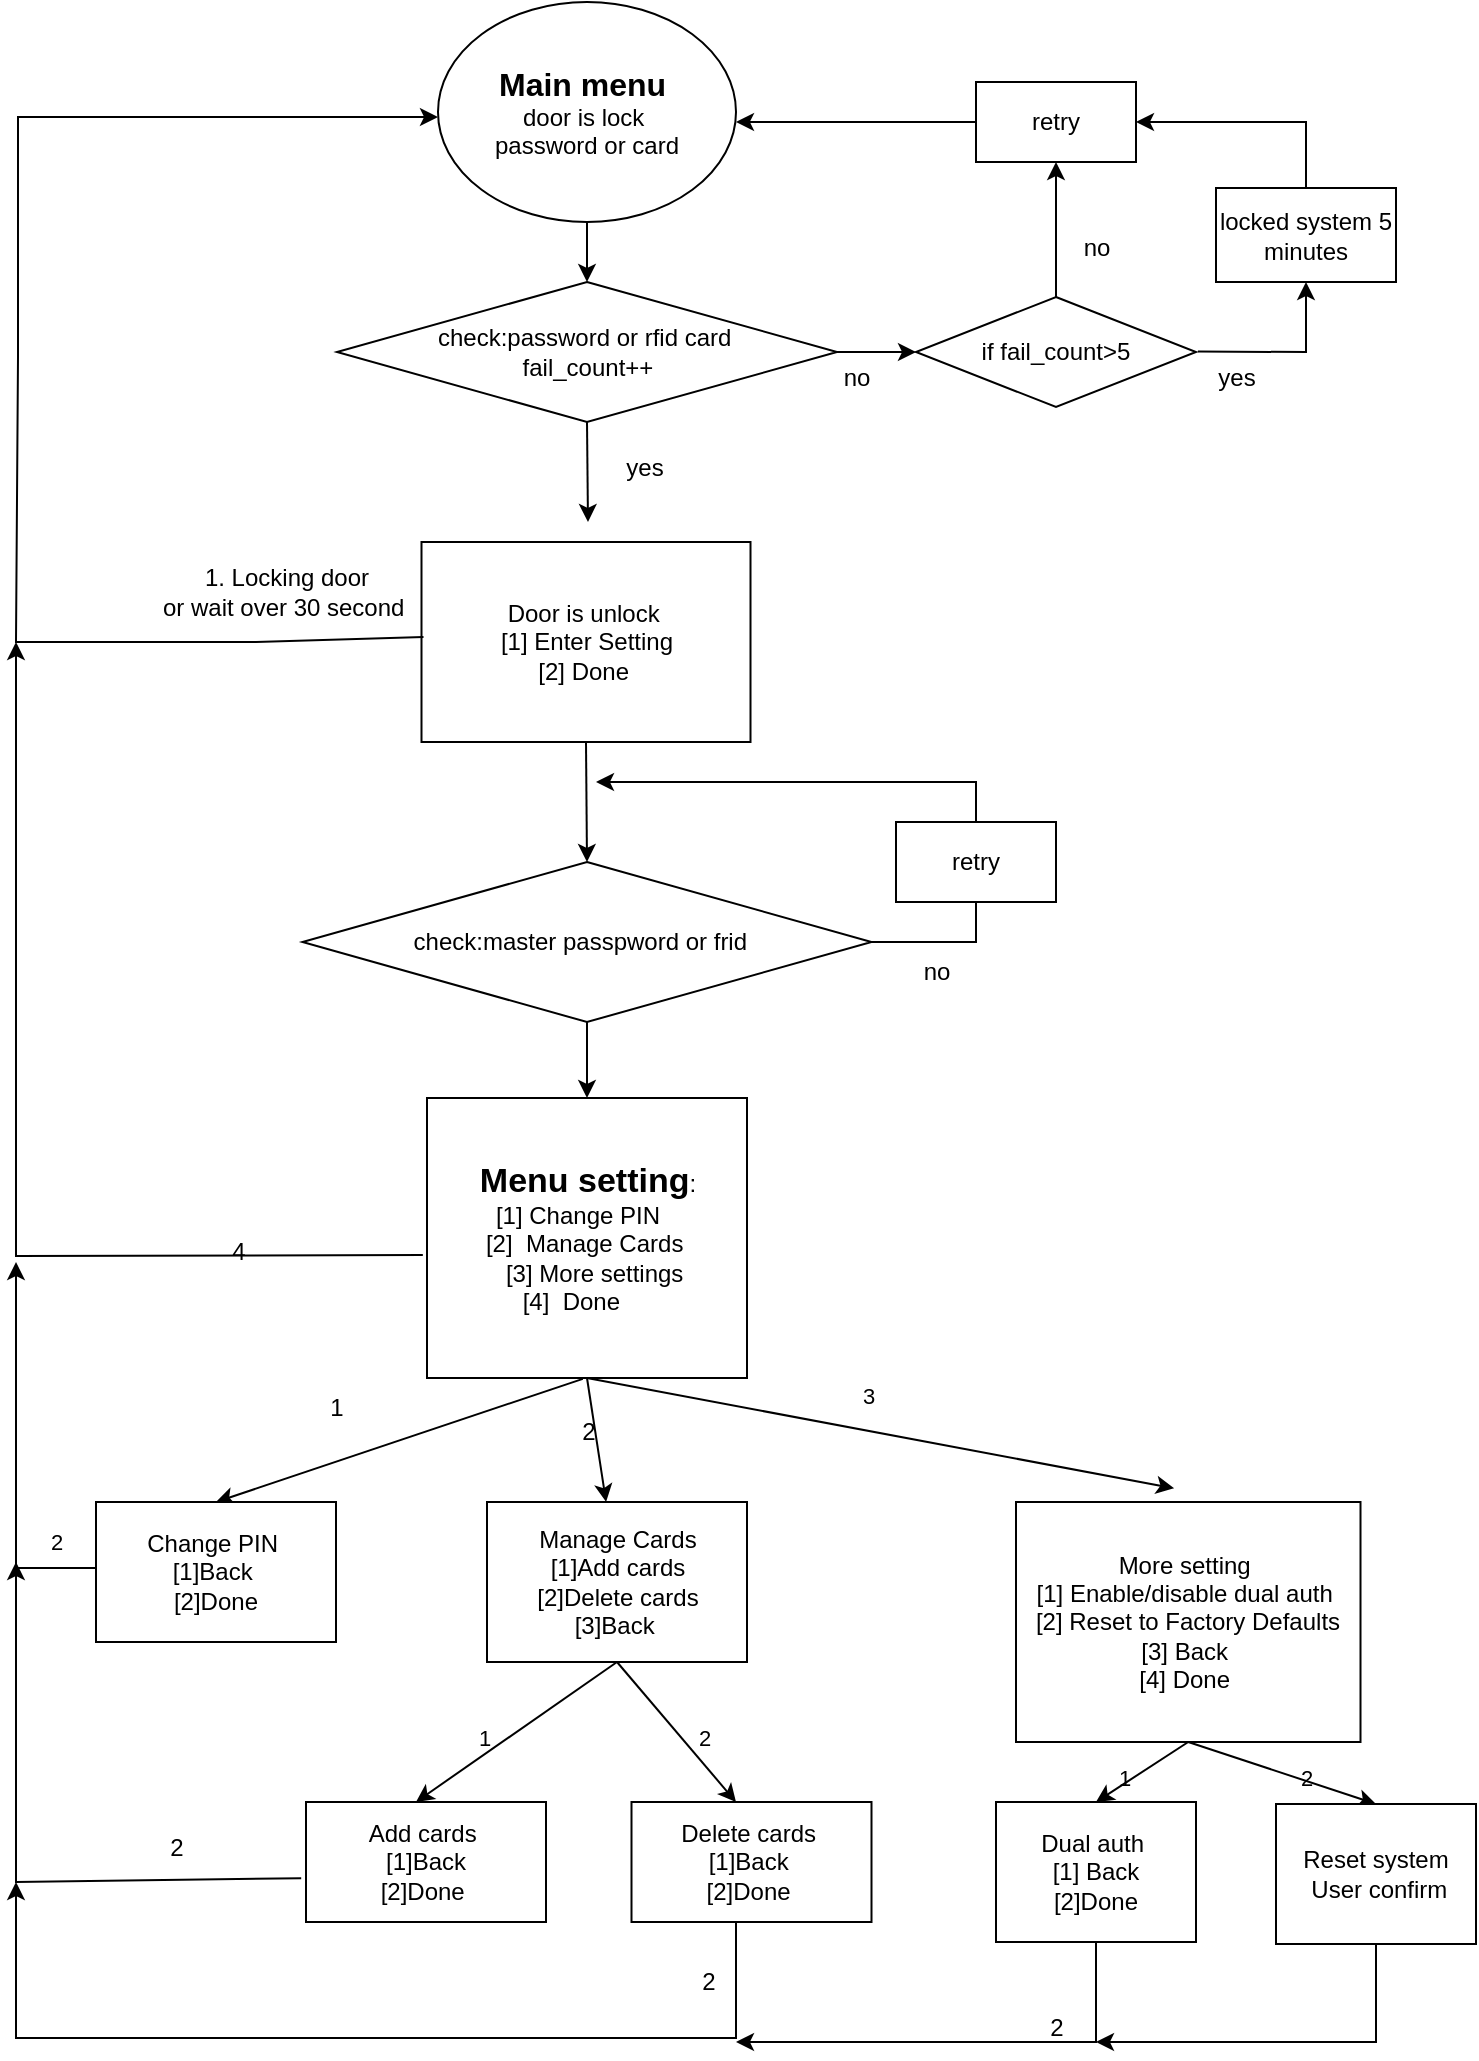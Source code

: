 <mxfile version="27.1.6">
  <diagram name="Page-1" id="gDBkePVNHY7PZ-UuN002">
    <mxGraphModel dx="1085" dy="934" grid="1" gridSize="10" guides="1" tooltips="1" connect="1" arrows="1" fold="1" page="1" pageScale="1" pageWidth="827" pageHeight="1169" math="0" shadow="0">
      <root>
        <mxCell id="0" />
        <mxCell id="1" parent="0" />
        <mxCell id="9kXvz84i0a--ftJrGxLi-2" value="&lt;font style=&quot;font-size: 16px;&quot;&gt;&lt;b&gt;Main menu&amp;nbsp;&lt;/b&gt;&lt;/font&gt;&lt;div&gt;door is lock&amp;nbsp;&lt;/div&gt;&lt;div&gt;password or card&lt;/div&gt;" style="ellipse;whiteSpace=wrap;html=1;" parent="1" vertex="1">
          <mxGeometry x="291" y="60" width="149" height="110" as="geometry" />
        </mxCell>
        <mxCell id="9kXvz84i0a--ftJrGxLi-3" value="check:password or rfid card&amp;nbsp;&lt;div&gt;fail_count++&lt;/div&gt;" style="rhombus;whiteSpace=wrap;html=1;" parent="1" vertex="1">
          <mxGeometry x="240.5" y="200" width="250" height="70" as="geometry" />
        </mxCell>
        <mxCell id="9kXvz84i0a--ftJrGxLi-5" value="&lt;div&gt;Door is unlock&lt;span style=&quot;background-color: transparent; color: light-dark(rgb(0, 0, 0), rgb(255, 255, 255));&quot;&gt;&amp;nbsp;&lt;/span&gt;&lt;/div&gt;&lt;div&gt;&lt;span style=&quot;background-color: transparent; color: light-dark(rgb(0, 0, 0), rgb(255, 255, 255));&quot;&gt;[1] Enter Setting&lt;/span&gt;&lt;/div&gt;&lt;div&gt;[2] Done&amp;nbsp;&lt;/div&gt;" style="rounded=0;whiteSpace=wrap;html=1;" parent="1" vertex="1">
          <mxGeometry x="282.75" y="330" width="164.5" height="100" as="geometry" />
        </mxCell>
        <mxCell id="9kXvz84i0a--ftJrGxLi-7" style="edgeStyle=orthogonalEdgeStyle;rounded=0;orthogonalLoop=1;jettySize=auto;html=1;exitX=0.5;exitY=1;exitDx=0;exitDy=0;" parent="1" source="9kXvz84i0a--ftJrGxLi-3" target="9kXvz84i0a--ftJrGxLi-3" edge="1">
          <mxGeometry relative="1" as="geometry" />
        </mxCell>
        <mxCell id="9kXvz84i0a--ftJrGxLi-8" value="" style="endArrow=classic;html=1;rounded=0;exitX=0.5;exitY=1;exitDx=0;exitDy=0;" parent="1" source="9kXvz84i0a--ftJrGxLi-2" target="9kXvz84i0a--ftJrGxLi-3" edge="1">
          <mxGeometry width="50" height="50" relative="1" as="geometry">
            <mxPoint x="370" y="190" as="sourcePoint" />
            <mxPoint x="425.5" y="150" as="targetPoint" />
          </mxGeometry>
        </mxCell>
        <mxCell id="9kXvz84i0a--ftJrGxLi-9" value="" style="endArrow=classic;html=1;rounded=0;exitX=0.5;exitY=1;exitDx=0;exitDy=0;" parent="1" source="9kXvz84i0a--ftJrGxLi-3" edge="1">
          <mxGeometry width="50" height="50" relative="1" as="geometry">
            <mxPoint x="420" y="350" as="sourcePoint" />
            <mxPoint x="366" y="320" as="targetPoint" />
          </mxGeometry>
        </mxCell>
        <mxCell id="9kXvz84i0a--ftJrGxLi-10" value="yes" style="text;html=1;align=center;verticalAlign=middle;resizable=0;points=[];autosize=1;strokeColor=none;fillColor=none;" parent="1" vertex="1">
          <mxGeometry x="374" y="278" width="40" height="30" as="geometry" />
        </mxCell>
        <mxCell id="9kXvz84i0a--ftJrGxLi-12" value="no" style="text;html=1;align=center;verticalAlign=middle;resizable=0;points=[];autosize=1;strokeColor=none;fillColor=none;" parent="1" vertex="1">
          <mxGeometry x="480" y="232.5" width="40" height="30" as="geometry" />
        </mxCell>
        <mxCell id="9kXvz84i0a--ftJrGxLi-14" value="" style="endArrow=classic;html=1;rounded=0;exitX=0.5;exitY=1;exitDx=0;exitDy=0;entryX=0.5;entryY=0;entryDx=0;entryDy=0;" parent="1" source="9kXvz84i0a--ftJrGxLi-5" target="9kXvz84i0a--ftJrGxLi-21" edge="1">
          <mxGeometry width="50" height="50" relative="1" as="geometry">
            <mxPoint x="369" y="410" as="sourcePoint" />
            <mxPoint x="366" y="450" as="targetPoint" />
          </mxGeometry>
        </mxCell>
        <mxCell id="9kXvz84i0a--ftJrGxLi-15" value="" style="endArrow=classic;html=1;rounded=0;exitX=0;exitY=0.5;exitDx=0;exitDy=0;" parent="1" edge="1">
          <mxGeometry width="50" height="50" relative="1" as="geometry">
            <mxPoint x="283.75" y="377.5" as="sourcePoint" />
            <mxPoint x="291" y="117.5" as="targetPoint" />
            <Array as="points">
              <mxPoint x="200" y="380" />
              <mxPoint x="80" y="380" />
              <mxPoint x="81" y="237.5" />
              <mxPoint x="81" y="117.5" />
            </Array>
          </mxGeometry>
        </mxCell>
        <mxCell id="9kXvz84i0a--ftJrGxLi-16" value="1. Locking door&lt;div&gt;or wait over 30 second&amp;nbsp;&lt;/div&gt;" style="text;html=1;align=center;verticalAlign=middle;resizable=0;points=[];autosize=1;strokeColor=none;fillColor=none;" parent="1" vertex="1">
          <mxGeometry x="140" y="335" width="150" height="40" as="geometry" />
        </mxCell>
        <mxCell id="9kXvz84i0a--ftJrGxLi-21" value="check:master passpword or frid&amp;nbsp;&amp;nbsp;" style="rhombus;whiteSpace=wrap;html=1;" parent="1" vertex="1">
          <mxGeometry x="223.25" y="490" width="284.5" height="80" as="geometry" />
        </mxCell>
        <mxCell id="9kXvz84i0a--ftJrGxLi-22" value="" style="endArrow=classic;html=1;rounded=0;" parent="1" edge="1">
          <mxGeometry width="50" height="50" relative="1" as="geometry">
            <mxPoint x="507.75" y="530" as="sourcePoint" />
            <mxPoint x="560" y="480" as="targetPoint" />
            <Array as="points">
              <mxPoint x="560" y="530" />
            </Array>
          </mxGeometry>
        </mxCell>
        <mxCell id="9kXvz84i0a--ftJrGxLi-23" value="retry" style="rounded=0;whiteSpace=wrap;html=1;" parent="1" vertex="1">
          <mxGeometry x="520" y="470" width="80" height="40" as="geometry" />
        </mxCell>
        <mxCell id="9kXvz84i0a--ftJrGxLi-24" value="no" style="text;html=1;align=center;verticalAlign=middle;resizable=0;points=[];autosize=1;strokeColor=none;fillColor=none;" parent="1" vertex="1">
          <mxGeometry x="520" y="530" width="40" height="30" as="geometry" />
        </mxCell>
        <mxCell id="9kXvz84i0a--ftJrGxLi-26" value="" style="endArrow=classic;html=1;rounded=0;" parent="1" edge="1">
          <mxGeometry width="50" height="50" relative="1" as="geometry">
            <mxPoint x="560" y="470" as="sourcePoint" />
            <mxPoint x="370" y="450" as="targetPoint" />
            <Array as="points">
              <mxPoint x="560" y="450" />
            </Array>
          </mxGeometry>
        </mxCell>
        <mxCell id="9kXvz84i0a--ftJrGxLi-27" value="retry" style="rounded=0;whiteSpace=wrap;html=1;" parent="1" vertex="1">
          <mxGeometry x="560" y="100" width="80" height="40" as="geometry" />
        </mxCell>
        <mxCell id="9kXvz84i0a--ftJrGxLi-28" value="" style="endArrow=classic;html=1;rounded=0;exitX=0.5;exitY=0;exitDx=0;exitDy=0;entryX=0.5;entryY=1;entryDx=0;entryDy=0;" parent="1" source="9kXvz84i0a--ftJrGxLi-36" target="9kXvz84i0a--ftJrGxLi-27" edge="1">
          <mxGeometry width="50" height="50" relative="1" as="geometry">
            <mxPoint x="595.0" y="207.5" as="sourcePoint" />
            <mxPoint x="600" y="180" as="targetPoint" />
            <Array as="points" />
          </mxGeometry>
        </mxCell>
        <mxCell id="9kXvz84i0a--ftJrGxLi-30" value="" style="endArrow=classic;html=1;rounded=0;entryX=1;entryY=0.545;entryDx=0;entryDy=0;entryPerimeter=0;exitX=0;exitY=0.5;exitDx=0;exitDy=0;" parent="1" source="9kXvz84i0a--ftJrGxLi-27" target="9kXvz84i0a--ftJrGxLi-2" edge="1">
          <mxGeometry width="50" height="50" relative="1" as="geometry">
            <mxPoint x="547.75" y="160" as="sourcePoint" />
            <mxPoint x="597.75" y="110" as="targetPoint" />
            <Array as="points">
              <mxPoint x="550" y="120" />
            </Array>
          </mxGeometry>
        </mxCell>
        <mxCell id="9kXvz84i0a--ftJrGxLi-31" value="&lt;font style=&quot;font-size: 17px;&quot;&gt;&lt;b&gt;Menu setting&lt;/b&gt;&lt;/font&gt;:&lt;div&gt;&lt;span style=&quot;background-color: transparent; color: light-dark(rgb(0, 0, 0), rgb(255, 255, 255));&quot;&gt;[1] Change PIN&amp;nbsp; &amp;nbsp;&lt;/span&gt;&lt;div&gt;&lt;div&gt;&amp;nbsp;&amp;nbsp;&lt;span style=&quot;background-color: transparent; color: light-dark(rgb(0, 0, 0), rgb(255, 255, 255));&quot;&gt;[2]&amp;nbsp; Manage Cards&amp;nbsp;&lt;/span&gt;&lt;span style=&quot;background-color: transparent; color: light-dark(rgb(0, 0, 0), rgb(255, 255, 255));&quot;&gt;&amp;nbsp;&amp;nbsp;&lt;/span&gt;&lt;/div&gt;&lt;div&gt;&lt;span style=&quot;background-color: transparent; color: light-dark(rgb(0, 0, 0), rgb(255, 255, 255));&quot;&gt;&amp;nbsp; &amp;nbsp;[3] More settings&amp;nbsp;&lt;/span&gt;&lt;/div&gt;&lt;div&gt;&lt;span style=&quot;background-color: transparent; color: light-dark(rgb(0, 0, 0), rgb(255, 255, 255));&quot;&gt;[4]&amp;nbsp; Done&amp;nbsp; &amp;nbsp; &amp;nbsp;&lt;/span&gt;&lt;/div&gt;&lt;/div&gt;&lt;/div&gt;" style="rounded=0;whiteSpace=wrap;html=1;" parent="1" vertex="1">
          <mxGeometry x="285.5" y="608" width="160" height="140" as="geometry" />
        </mxCell>
        <mxCell id="9kXvz84i0a--ftJrGxLi-32" value="" style="endArrow=classic;html=1;rounded=0;entryX=0.5;entryY=0;entryDx=0;entryDy=0;exitX=0.5;exitY=1;exitDx=0;exitDy=0;" parent="1" target="9kXvz84i0a--ftJrGxLi-31" edge="1" source="9kXvz84i0a--ftJrGxLi-21">
          <mxGeometry width="50" height="50" relative="1" as="geometry">
            <mxPoint x="367.96" y="570" as="sourcePoint" />
            <mxPoint x="362.04" y="600.56" as="targetPoint" />
          </mxGeometry>
        </mxCell>
        <mxCell id="9kXvz84i0a--ftJrGxLi-36" value="if fail_count&amp;gt;5" style="rhombus;whiteSpace=wrap;html=1;" parent="1" vertex="1">
          <mxGeometry x="530" y="207.5" width="140" height="55" as="geometry" />
        </mxCell>
        <mxCell id="9kXvz84i0a--ftJrGxLi-37" value="" style="endArrow=classic;html=1;rounded=0;entryX=0;entryY=0.5;entryDx=0;entryDy=0;" parent="1" target="9kXvz84i0a--ftJrGxLi-36" edge="1">
          <mxGeometry width="50" height="50" relative="1" as="geometry">
            <mxPoint x="490" y="235" as="sourcePoint" />
            <mxPoint x="560" y="310" as="targetPoint" />
          </mxGeometry>
        </mxCell>
        <mxCell id="9kXvz84i0a--ftJrGxLi-38" value="no" style="text;html=1;align=center;verticalAlign=middle;resizable=0;points=[];autosize=1;strokeColor=none;fillColor=none;" parent="1" vertex="1">
          <mxGeometry x="600" y="168" width="40" height="30" as="geometry" />
        </mxCell>
        <mxCell id="9kXvz84i0a--ftJrGxLi-39" value="yes" style="text;html=1;align=center;verticalAlign=middle;resizable=0;points=[];autosize=1;strokeColor=none;fillColor=none;" parent="1" vertex="1">
          <mxGeometry x="670" y="232.5" width="40" height="30" as="geometry" />
        </mxCell>
        <mxCell id="9kXvz84i0a--ftJrGxLi-40" value="locked system 5 minutes" style="rounded=0;whiteSpace=wrap;html=1;" parent="1" vertex="1">
          <mxGeometry x="680" y="153" width="90" height="47" as="geometry" />
        </mxCell>
        <mxCell id="9kXvz84i0a--ftJrGxLi-41" value="" style="endArrow=classic;html=1;rounded=0;exitX=0.024;exitY=0.077;exitDx=0;exitDy=0;exitPerimeter=0;entryX=0.5;entryY=1;entryDx=0;entryDy=0;" parent="1" source="9kXvz84i0a--ftJrGxLi-39" target="9kXvz84i0a--ftJrGxLi-40" edge="1">
          <mxGeometry width="50" height="50" relative="1" as="geometry">
            <mxPoint x="510" y="300" as="sourcePoint" />
            <mxPoint x="560" y="250" as="targetPoint" />
            <Array as="points">
              <mxPoint x="725" y="235" />
            </Array>
          </mxGeometry>
        </mxCell>
        <mxCell id="9kXvz84i0a--ftJrGxLi-42" value="" style="endArrow=classic;html=1;rounded=0;exitX=0.5;exitY=0;exitDx=0;exitDy=0;entryX=1;entryY=0.5;entryDx=0;entryDy=0;" parent="1" source="9kXvz84i0a--ftJrGxLi-40" target="9kXvz84i0a--ftJrGxLi-27" edge="1">
          <mxGeometry width="50" height="50" relative="1" as="geometry">
            <mxPoint x="590" y="160" as="sourcePoint" />
            <mxPoint x="640" y="110" as="targetPoint" />
            <Array as="points">
              <mxPoint x="725" y="120" />
            </Array>
          </mxGeometry>
        </mxCell>
        <mxCell id="9kXvz84i0a--ftJrGxLi-43" value="" style="endArrow=classic;html=1;rounded=0;entryX=0.5;entryY=0;entryDx=0;entryDy=0;exitX=0.487;exitY=1.003;exitDx=0;exitDy=0;exitPerimeter=0;" parent="1" source="9kXvz84i0a--ftJrGxLi-31" target="9kXvz84i0a--ftJrGxLi-46" edge="1">
          <mxGeometry width="50" height="50" relative="1" as="geometry">
            <mxPoint x="360" y="750" as="sourcePoint" />
            <mxPoint x="160" y="800" as="targetPoint" />
          </mxGeometry>
        </mxCell>
        <mxCell id="9kXvz84i0a--ftJrGxLi-44" value="" style="endArrow=classic;html=1;rounded=0;entryX=0.458;entryY=0;entryDx=0;entryDy=0;entryPerimeter=0;exitX=0.5;exitY=1;exitDx=0;exitDy=0;" parent="1" target="9kXvz84i0a--ftJrGxLi-48" edge="1" source="9kXvz84i0a--ftJrGxLi-31">
          <mxGeometry width="50" height="50" relative="1" as="geometry">
            <mxPoint x="370" y="750" as="sourcePoint" />
            <mxPoint x="360" y="800" as="targetPoint" />
            <Array as="points" />
          </mxGeometry>
        </mxCell>
        <mxCell id="9kXvz84i0a--ftJrGxLi-45" value="" style="endArrow=classic;html=1;rounded=0;entryX=0.459;entryY=-0.057;entryDx=0;entryDy=0;entryPerimeter=0;exitX=0.5;exitY=1;exitDx=0;exitDy=0;" parent="1" target="9kXvz84i0a--ftJrGxLi-63" edge="1" source="9kXvz84i0a--ftJrGxLi-31">
          <mxGeometry width="50" height="50" relative="1" as="geometry">
            <mxPoint x="360" y="740" as="sourcePoint" />
            <mxPoint x="560" y="800" as="targetPoint" />
          </mxGeometry>
        </mxCell>
        <mxCell id="9kXvz84i0a--ftJrGxLi-46" value="&lt;div&gt;&lt;br&gt;&lt;/div&gt;&amp;nbsp;Change PIN&lt;span style=&quot;background-color: transparent; color: light-dark(rgb(0, 0, 0), rgb(255, 255, 255));&quot;&gt;&amp;nbsp;&amp;nbsp;&lt;/span&gt;&lt;div&gt;&lt;span style=&quot;background-color: transparent; color: light-dark(rgb(0, 0, 0), rgb(255, 255, 255));&quot;&gt;[1]Back&amp;nbsp;&lt;/span&gt;&lt;/div&gt;&lt;div&gt;&lt;span style=&quot;background-color: transparent; color: light-dark(rgb(0, 0, 0), rgb(255, 255, 255));&quot;&gt;[2]Done&lt;/span&gt;&lt;/div&gt;&lt;div&gt;&lt;span style=&quot;background-color: transparent; color: light-dark(rgb(0, 0, 0), rgb(255, 255, 255));&quot;&gt;&lt;br&gt;&lt;/span&gt;&lt;/div&gt;" style="rounded=0;whiteSpace=wrap;html=1;" parent="1" vertex="1">
          <mxGeometry x="120" y="810" width="120" height="70" as="geometry" />
        </mxCell>
        <mxCell id="9kXvz84i0a--ftJrGxLi-47" value="&lt;span style=&quot;text-wrap-mode: wrap;&quot;&gt;1&lt;/span&gt;" style="text;html=1;align=center;verticalAlign=middle;resizable=0;points=[];autosize=1;strokeColor=none;fillColor=none;" parent="1" vertex="1">
          <mxGeometry x="225" y="748" width="30" height="30" as="geometry" />
        </mxCell>
        <mxCell id="9kXvz84i0a--ftJrGxLi-48" value="&amp;nbsp;&lt;div&gt;&lt;br&gt;&lt;/div&gt;&lt;div&gt;&lt;br&gt;&lt;/div&gt;&lt;div&gt;Manage Cards&lt;div&gt;[1]Add cards&lt;/div&gt;&lt;div&gt;[2]Delete cards&lt;/div&gt;&lt;div&gt;[3]Back&amp;nbsp;&lt;/div&gt;&lt;div&gt;&amp;nbsp;&lt;/div&gt;&lt;div&gt;&lt;span style=&quot;background-color: transparent; color: light-dark(rgb(0, 0, 0), rgb(255, 255, 255));&quot;&gt;&amp;nbsp;&lt;/span&gt;&lt;/div&gt;&lt;div&gt;&lt;div&gt;&lt;br&gt;&lt;/div&gt;&lt;/div&gt;&lt;/div&gt;" style="rounded=0;whiteSpace=wrap;html=1;" parent="1" vertex="1">
          <mxGeometry x="315.5" y="810" width="130" height="80" as="geometry" />
        </mxCell>
        <mxCell id="9kXvz84i0a--ftJrGxLi-49" value="2" style="text;html=1;align=center;verticalAlign=middle;resizable=0;points=[];autosize=1;strokeColor=none;fillColor=none;" parent="1" vertex="1">
          <mxGeometry x="350.5" y="760" width="30" height="30" as="geometry" />
        </mxCell>
        <mxCell id="9kXvz84i0a--ftJrGxLi-50" value="" style="endArrow=classic;html=1;rounded=0;exitX=0.5;exitY=1;exitDx=0;exitDy=0;" parent="1" source="9kXvz84i0a--ftJrGxLi-48" edge="1">
          <mxGeometry width="50" height="50" relative="1" as="geometry">
            <mxPoint x="360" y="1000" as="sourcePoint" />
            <mxPoint x="440" y="960" as="targetPoint" />
          </mxGeometry>
        </mxCell>
        <mxCell id="9kXvz84i0a--ftJrGxLi-51" value="" style="endArrow=classic;html=1;rounded=0;exitX=0.5;exitY=1;exitDx=0;exitDy=0;" parent="1" source="9kXvz84i0a--ftJrGxLi-48" edge="1">
          <mxGeometry width="50" height="50" relative="1" as="geometry">
            <mxPoint x="300.5" y="980" as="sourcePoint" />
            <mxPoint x="280" y="960" as="targetPoint" />
          </mxGeometry>
        </mxCell>
        <mxCell id="9kXvz84i0a--ftJrGxLi-52" value="Add cards&amp;nbsp;&lt;div&gt;[1]Back&lt;/div&gt;&lt;div&gt;[2]Done&amp;nbsp;&lt;/div&gt;" style="rounded=0;whiteSpace=wrap;html=1;" parent="1" vertex="1">
          <mxGeometry x="225" y="960" width="120" height="60" as="geometry" />
        </mxCell>
        <mxCell id="9kXvz84i0a--ftJrGxLi-53" value="Delete cards&amp;nbsp;&lt;div&gt;[1]Back&amp;nbsp;&lt;/div&gt;&lt;div&gt;[2]Done&amp;nbsp;&lt;/div&gt;" style="rounded=0;whiteSpace=wrap;html=1;" parent="1" vertex="1">
          <mxGeometry x="387.75" y="960" width="120" height="60" as="geometry" />
        </mxCell>
        <mxCell id="9kXvz84i0a--ftJrGxLi-54" value="" style="endArrow=classic;html=1;rounded=0;exitX=-0.013;exitY=0.561;exitDx=0;exitDy=0;exitPerimeter=0;" parent="1" source="9kXvz84i0a--ftJrGxLi-31" edge="1">
          <mxGeometry width="50" height="50" relative="1" as="geometry">
            <mxPoint x="270" y="530" as="sourcePoint" />
            <mxPoint x="80" y="380" as="targetPoint" />
            <Array as="points">
              <mxPoint x="80" y="687" />
            </Array>
          </mxGeometry>
        </mxCell>
        <mxCell id="9kXvz84i0a--ftJrGxLi-55" value="4" style="text;html=1;align=center;verticalAlign=middle;resizable=0;points=[];autosize=1;strokeColor=none;fillColor=none;" parent="1" vertex="1">
          <mxGeometry x="175.5" y="670" width="30" height="30" as="geometry" />
        </mxCell>
        <mxCell id="9kXvz84i0a--ftJrGxLi-56" value="" style="endArrow=classic;html=1;rounded=0;exitX=0;exitY=0.5;exitDx=0;exitDy=0;" parent="1" edge="1">
          <mxGeometry width="50" height="50" relative="1" as="geometry">
            <mxPoint x="120" y="843" as="sourcePoint" />
            <mxPoint x="80" y="690" as="targetPoint" />
            <Array as="points">
              <mxPoint x="80" y="843" />
            </Array>
          </mxGeometry>
        </mxCell>
        <mxCell id="9kXvz84i0a--ftJrGxLi-57" value="2" style="edgeLabel;html=1;align=center;verticalAlign=middle;resizable=0;points=[];" parent="9kXvz84i0a--ftJrGxLi-56" vertex="1" connectable="0">
          <mxGeometry x="-0.787" y="-3" relative="1" as="geometry">
            <mxPoint y="-10" as="offset" />
          </mxGeometry>
        </mxCell>
        <mxCell id="9kXvz84i0a--ftJrGxLi-58" value="" style="endArrow=classic;html=1;rounded=0;exitX=-0.02;exitY=0.635;exitDx=0;exitDy=0;exitPerimeter=0;" parent="1" source="9kXvz84i0a--ftJrGxLi-52" edge="1">
          <mxGeometry width="50" height="50" relative="1" as="geometry">
            <mxPoint x="270" y="940" as="sourcePoint" />
            <mxPoint x="80" y="840" as="targetPoint" />
            <Array as="points">
              <mxPoint x="80" y="1000" />
            </Array>
          </mxGeometry>
        </mxCell>
        <mxCell id="9kXvz84i0a--ftJrGxLi-59" value="2" style="text;html=1;align=center;verticalAlign=middle;resizable=0;points=[];autosize=1;strokeColor=none;fillColor=none;" parent="1" vertex="1">
          <mxGeometry x="145" y="968" width="30" height="30" as="geometry" />
        </mxCell>
        <mxCell id="9kXvz84i0a--ftJrGxLi-60" value="" style="endArrow=classic;html=1;rounded=0;" parent="1" edge="1">
          <mxGeometry width="50" height="50" relative="1" as="geometry">
            <mxPoint x="440" y="1020" as="sourcePoint" />
            <mxPoint x="80" y="1000" as="targetPoint" />
            <Array as="points">
              <mxPoint x="440" y="1078" />
              <mxPoint x="80" y="1078" />
            </Array>
          </mxGeometry>
        </mxCell>
        <mxCell id="2c3tBp1OusBaYSd9rH4_-1" value="2" style="edgeLabel;html=1;align=center;verticalAlign=middle;resizable=0;points=[];fontSize=12;" vertex="1" connectable="0" parent="9kXvz84i0a--ftJrGxLi-60">
          <mxGeometry x="-0.399" y="-4" relative="1" as="geometry">
            <mxPoint x="77" y="-24" as="offset" />
          </mxGeometry>
        </mxCell>
        <mxCell id="9kXvz84i0a--ftJrGxLi-63" value="More setting&amp;nbsp;&lt;div&gt;[1] Enable/disable dual auth&amp;nbsp;&lt;/div&gt;&lt;div&gt;[2]&amp;nbsp;Reset to Factory Defaults&lt;/div&gt;&lt;div&gt;[3] Back&amp;nbsp;&lt;/div&gt;&lt;div&gt;[4] Done&amp;nbsp;&lt;/div&gt;" style="rounded=0;whiteSpace=wrap;html=1;" parent="1" vertex="1">
          <mxGeometry x="580" y="810" width="172.25" height="120" as="geometry" />
        </mxCell>
        <mxCell id="9kXvz84i0a--ftJrGxLi-64" value="" style="endArrow=classic;html=1;rounded=0;exitX=0.5;exitY=1;exitDx=0;exitDy=0;entryX=0.5;entryY=0;entryDx=0;entryDy=0;" parent="1" source="9kXvz84i0a--ftJrGxLi-63" edge="1" target="9kXvz84i0a--ftJrGxLi-66">
          <mxGeometry width="50" height="50" relative="1" as="geometry">
            <mxPoint x="590" y="830" as="sourcePoint" />
            <mxPoint x="620" y="980" as="targetPoint" />
          </mxGeometry>
        </mxCell>
        <mxCell id="9kXvz84i0a--ftJrGxLi-65" value="" style="endArrow=classic;html=1;rounded=0;exitX=0.5;exitY=1;exitDx=0;exitDy=0;entryX=0.5;entryY=0;entryDx=0;entryDy=0;" parent="1" source="9kXvz84i0a--ftJrGxLi-63" target="9kXvz84i0a--ftJrGxLi-70" edge="1">
          <mxGeometry width="50" height="50" relative="1" as="geometry">
            <mxPoint x="620" y="910" as="sourcePoint" />
            <mxPoint x="760" y="980" as="targetPoint" />
          </mxGeometry>
        </mxCell>
        <mxCell id="9kXvz84i0a--ftJrGxLi-66" value="Dual auth&amp;nbsp;&lt;div&gt;[1] Back&lt;/div&gt;&lt;div&gt;[2]Done&lt;/div&gt;" style="rounded=0;whiteSpace=wrap;html=1;" parent="1" vertex="1">
          <mxGeometry x="570" y="960" width="100" height="70" as="geometry" />
        </mxCell>
        <mxCell id="9kXvz84i0a--ftJrGxLi-68" value="" style="endArrow=classic;html=1;rounded=0;exitX=0.5;exitY=1;exitDx=0;exitDy=0;" parent="1" source="9kXvz84i0a--ftJrGxLi-66" edge="1">
          <mxGeometry width="50" height="50" relative="1" as="geometry">
            <mxPoint x="560" y="1000" as="sourcePoint" />
            <mxPoint x="440" y="1080" as="targetPoint" />
            <Array as="points">
              <mxPoint x="620" y="1080" />
            </Array>
          </mxGeometry>
        </mxCell>
        <mxCell id="9kXvz84i0a--ftJrGxLi-69" value="2" style="text;html=1;align=center;verticalAlign=middle;resizable=0;points=[];autosize=1;strokeColor=none;fillColor=none;" parent="1" vertex="1">
          <mxGeometry x="585" y="1058" width="30" height="30" as="geometry" />
        </mxCell>
        <mxCell id="9kXvz84i0a--ftJrGxLi-70" value="&lt;div&gt;Reset system&lt;/div&gt;&amp;nbsp; User confirm&amp;nbsp;" style="rounded=0;whiteSpace=wrap;html=1;" parent="1" vertex="1">
          <mxGeometry x="710" y="961" width="100" height="70" as="geometry" />
        </mxCell>
        <mxCell id="9kXvz84i0a--ftJrGxLi-71" value="" style="endArrow=classic;html=1;rounded=0;exitX=0.5;exitY=1;exitDx=0;exitDy=0;" parent="1" source="9kXvz84i0a--ftJrGxLi-70" edge="1">
          <mxGeometry width="50" height="50" relative="1" as="geometry">
            <mxPoint x="700" y="930" as="sourcePoint" />
            <mxPoint x="620" y="1080" as="targetPoint" />
            <Array as="points">
              <mxPoint x="760" y="1080" />
            </Array>
          </mxGeometry>
        </mxCell>
        <mxCell id="2c3tBp1OusBaYSd9rH4_-3" value="&lt;font style=&quot;font-size: 11px;&quot;&gt;1&lt;/font&gt;" style="text;html=1;align=center;verticalAlign=middle;resizable=0;points=[];autosize=1;strokeColor=none;fillColor=none;fontSize=16;" vertex="1" parent="1">
          <mxGeometry x="299" y="911" width="30" height="30" as="geometry" />
        </mxCell>
        <mxCell id="2c3tBp1OusBaYSd9rH4_-4" value="&lt;font style=&quot;font-size: 11px;&quot;&gt;2&lt;/font&gt;" style="text;html=1;align=center;verticalAlign=middle;resizable=0;points=[];autosize=1;strokeColor=none;fillColor=none;fontSize=16;" vertex="1" parent="1">
          <mxGeometry x="409" y="911" width="30" height="30" as="geometry" />
        </mxCell>
        <mxCell id="2c3tBp1OusBaYSd9rH4_-5" value="&lt;font style=&quot;font-size: 11px;&quot;&gt;1&lt;/font&gt;" style="text;html=1;align=center;verticalAlign=middle;resizable=0;points=[];autosize=1;strokeColor=none;fillColor=none;fontSize=16;" vertex="1" parent="1">
          <mxGeometry x="619" y="931" width="30" height="30" as="geometry" />
        </mxCell>
        <mxCell id="2c3tBp1OusBaYSd9rH4_-6" value="&lt;font style=&quot;font-size: 11px;&quot;&gt;2&lt;/font&gt;" style="text;html=1;align=center;verticalAlign=middle;resizable=0;points=[];autosize=1;strokeColor=none;fillColor=none;fontSize=16;" vertex="1" parent="1">
          <mxGeometry x="710" y="931" width="30" height="30" as="geometry" />
        </mxCell>
        <mxCell id="2c3tBp1OusBaYSd9rH4_-7" value="&lt;font style=&quot;font-size: 11px;&quot;&gt;3&lt;/font&gt;" style="text;html=1;align=center;verticalAlign=middle;resizable=0;points=[];autosize=1;strokeColor=none;fillColor=none;fontSize=16;" vertex="1" parent="1">
          <mxGeometry x="490.5" y="740" width="30" height="30" as="geometry" />
        </mxCell>
      </root>
    </mxGraphModel>
  </diagram>
</mxfile>
